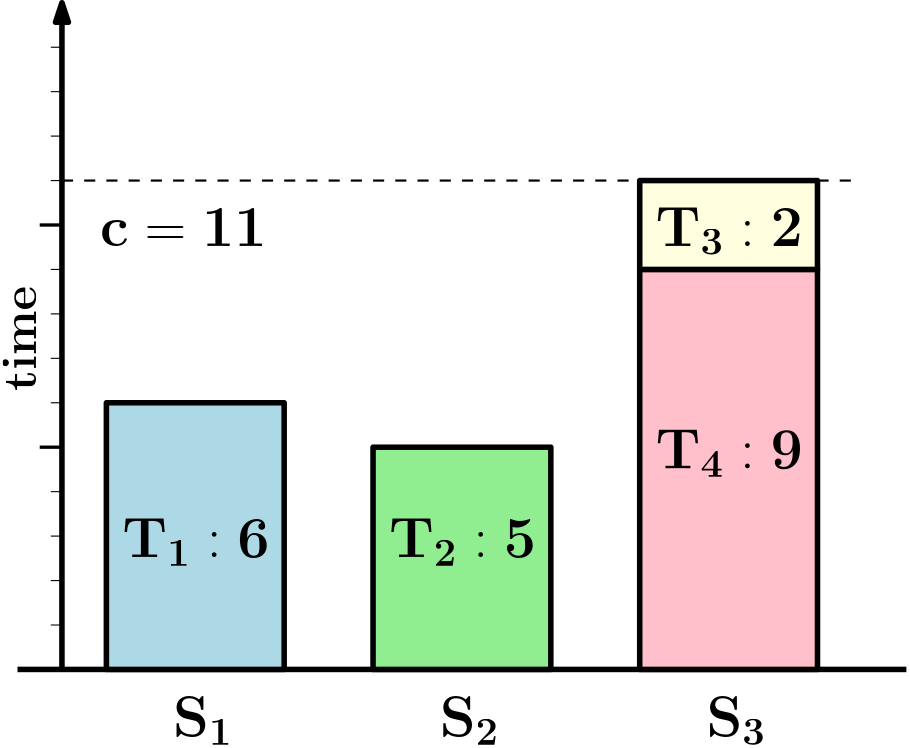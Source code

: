 <?xml version="1.0"?>
<!DOCTYPE ipe SYSTEM "ipe.dtd">
<ipe version="70206" creator="Ipe 7.2.7">
<info created="D:20170508184239" modified="D:20170509075434"/>
<ipestyle name="basic">
<symbol name="arrow/arc(spx)">
<path stroke="sym-stroke" fill="sym-stroke" pen="sym-pen">
0 0 m
-1 0.333 l
-1 -0.333 l
h
</path>
</symbol>
<symbol name="arrow/farc(spx)">
<path stroke="sym-stroke" fill="white" pen="sym-pen">
0 0 m
-1 0.333 l
-1 -0.333 l
h
</path>
</symbol>
<symbol name="arrow/ptarc(spx)">
<path stroke="sym-stroke" fill="sym-stroke" pen="sym-pen">
0 0 m
-1 0.333 l
-0.8 0 l
-1 -0.333 l
h
</path>
</symbol>
<symbol name="arrow/fptarc(spx)">
<path stroke="sym-stroke" fill="white" pen="sym-pen">
0 0 m
-1 0.333 l
-0.8 0 l
-1 -0.333 l
h
</path>
</symbol>
<symbol name="mark/circle(sx)" transformations="translations">
<path fill="sym-stroke">
0.6 0 0 0.6 0 0 e
0.4 0 0 0.4 0 0 e
</path>
</symbol>
<symbol name="mark/disk(sx)" transformations="translations">
<path fill="sym-stroke">
0.6 0 0 0.6 0 0 e
</path>
</symbol>
<symbol name="mark/fdisk(sfx)" transformations="translations">
<group>
<path fill="sym-fill">
0.5 0 0 0.5 0 0 e
</path>
<path fill="sym-stroke" fillrule="eofill">
0.6 0 0 0.6 0 0 e
0.4 0 0 0.4 0 0 e
</path>
</group>
</symbol>
<symbol name="mark/box(sx)" transformations="translations">
<path fill="sym-stroke" fillrule="eofill">
-0.6 -0.6 m
0.6 -0.6 l
0.6 0.6 l
-0.6 0.6 l
h
-0.4 -0.4 m
0.4 -0.4 l
0.4 0.4 l
-0.4 0.4 l
h
</path>
</symbol>
<symbol name="mark/square(sx)" transformations="translations">
<path fill="sym-stroke">
-0.6 -0.6 m
0.6 -0.6 l
0.6 0.6 l
-0.6 0.6 l
h
</path>
</symbol>
<symbol name="mark/fsquare(sfx)" transformations="translations">
<group>
<path fill="sym-fill">
-0.5 -0.5 m
0.5 -0.5 l
0.5 0.5 l
-0.5 0.5 l
h
</path>
<path fill="sym-stroke" fillrule="eofill">
-0.6 -0.6 m
0.6 -0.6 l
0.6 0.6 l
-0.6 0.6 l
h
-0.4 -0.4 m
0.4 -0.4 l
0.4 0.4 l
-0.4 0.4 l
h
</path>
</group>
</symbol>
<symbol name="mark/cross(sx)" transformations="translations">
<group>
<path fill="sym-stroke">
-0.43 -0.57 m
0.57 0.43 l
0.43 0.57 l
-0.57 -0.43 l
h
</path>
<path fill="sym-stroke">
-0.43 0.57 m
0.57 -0.43 l
0.43 -0.57 l
-0.57 0.43 l
h
</path>
</group>
</symbol>
<symbol name="arrow/fnormal(spx)">
<path stroke="sym-stroke" fill="white" pen="sym-pen">
0 0 m
-1 0.333 l
-1 -0.333 l
h
</path>
</symbol>
<symbol name="arrow/pointed(spx)">
<path stroke="sym-stroke" fill="sym-stroke" pen="sym-pen">
0 0 m
-1 0.333 l
-0.8 0 l
-1 -0.333 l
h
</path>
</symbol>
<symbol name="arrow/fpointed(spx)">
<path stroke="sym-stroke" fill="white" pen="sym-pen">
0 0 m
-1 0.333 l
-0.8 0 l
-1 -0.333 l
h
</path>
</symbol>
<symbol name="arrow/linear(spx)">
<path stroke="sym-stroke" pen="sym-pen">
-1 0.333 m
0 0 l
-1 -0.333 l
</path>
</symbol>
<symbol name="arrow/fdouble(spx)">
<path stroke="sym-stroke" fill="white" pen="sym-pen">
0 0 m
-1 0.333 l
-1 -0.333 l
h
-1 0 m
-2 0.333 l
-2 -0.333 l
h
</path>
</symbol>
<symbol name="arrow/double(spx)">
<path stroke="sym-stroke" fill="sym-stroke" pen="sym-pen">
0 0 m
-1 0.333 l
-1 -0.333 l
h
-1 0 m
-2 0.333 l
-2 -0.333 l
h
</path>
</symbol>
<pen name="heavier" value="0.8"/>
<pen name="fat" value="1.2"/>
<pen name="ultrafat" value="2"/>
<symbolsize name="large" value="5"/>
<symbolsize name="small" value="2"/>
<symbolsize name="tiny" value="1.1"/>
<arrowsize name="large" value="10"/>
<arrowsize name="small" value="5"/>
<arrowsize name="tiny" value="3"/>
<color name="red" value="1 0 0"/>
<color name="green" value="0 1 0"/>
<color name="blue" value="0 0 1"/>
<color name="yellow" value="1 1 0"/>
<color name="orange" value="1 0.647 0"/>
<color name="gold" value="1 0.843 0"/>
<color name="purple" value="0.627 0.125 0.941"/>
<color name="gray" value="0.745"/>
<color name="brown" value="0.647 0.165 0.165"/>
<color name="navy" value="0 0 0.502"/>
<color name="pink" value="1 0.753 0.796"/>
<color name="seagreen" value="0.18 0.545 0.341"/>
<color name="turquoise" value="0.251 0.878 0.816"/>
<color name="violet" value="0.933 0.51 0.933"/>
<color name="darkblue" value="0 0 0.545"/>
<color name="darkcyan" value="0 0.545 0.545"/>
<color name="darkgray" value="0.663"/>
<color name="darkgreen" value="0 0.392 0"/>
<color name="darkmagenta" value="0.545 0 0.545"/>
<color name="darkorange" value="1 0.549 0"/>
<color name="darkred" value="0.545 0 0"/>
<color name="lightblue" value="0.678 0.847 0.902"/>
<color name="lightcyan" value="0.878 1 1"/>
<color name="lightgray" value="0.827"/>
<color name="lightgreen" value="0.565 0.933 0.565"/>
<color name="lightyellow" value="1 1 0.878"/>
<dashstyle name="dashed" value="[4] 0"/>
<dashstyle name="dotted" value="[1 3] 0"/>
<dashstyle name="dash dotted" value="[4 2 1 2] 0"/>
<dashstyle name="dash dot dotted" value="[4 2 1 2 1 2] 0"/>
<textsize name="large" value="\large"/>
<textsize name="Large" value="\Large"/>
<textsize name="LARGE" value="\LARGE"/>
<textsize name="huge" value="\huge"/>
<textsize name="Huge" value="\Huge"/>
<textsize name="small" value="\small"/>
<textsize name="footnote" value="\footnotesize"/>
<textsize name="tiny" value="\tiny"/>
<textstyle name="center" begin="\begin{center}" end="\end{center}"/>
<textstyle name="itemize" begin="\begin{itemize}" end="\end{itemize}"/>
<textstyle name="item" begin="\begin{itemize}\item{}" end="\end{itemize}"/>
<gridsize name="4 pts" value="4"/>
<gridsize name="8 pts (~3 mm)" value="8"/>
<gridsize name="16 pts (~6 mm)" value="16"/>
<gridsize name="32 pts (~12 mm)" value="32"/>
<gridsize name="10 pts (~3.5 mm)" value="10"/>
<gridsize name="20 pts (~7 mm)" value="20"/>
<gridsize name="14 pts (~5 mm)" value="14"/>
<gridsize name="28 pts (~10 mm)" value="28"/>
<gridsize name="56 pts (~20 mm)" value="56"/>
<anglesize name="90 deg" value="90"/>
<anglesize name="60 deg" value="60"/>
<anglesize name="45 deg" value="45"/>
<anglesize name="30 deg" value="30"/>
<anglesize name="22.5 deg" value="22.5"/>
<opacity name="10%" value="0.1"/>
<opacity name="30%" value="0.3"/>
<opacity name="50%" value="0.5"/>
<opacity name="75%" value="0.75"/>
<tiling name="falling" angle="-60" step="4" width="1"/>
<tiling name="rising" angle="30" step="4" width="1"/>
</ipestyle>
<page>
<layer name="alpha"/>
<view layers="alpha" active="alpha"/>
<path layer="alpha" matrix="0.833333 0 0 1 10.6667 0" stroke="black" pen="ultrafat">
64 576 m
448 576 l
448 576 l
</path>
<path stroke="black" fill="lightblue" pen="ultrafat">
96 576 m
96 672 l
160 672 l
160 576 l
h
</path>
<path stroke="black" fill="lightgreen" pen="ultrafat">
192 576 m
192 656 l
256 656 l
256 576 l
h
</path>
<path matrix="1 0 0 0.9 0 57.6" stroke="black" fill="pink" pen="ultrafat">
288 576 m
288 736 l
352 736 l
352 576 l
h
</path>
<path matrix="1 0 0 1 0 -16" stroke="black" fill="lightyellow" pen="ultrafat">
288 736 m
288 768 l
352 768 l
352 736 l
h
</path>
<text matrix="1 0 0 1 -8 -8" transformations="translations" pos="128 560" stroke="black" type="label" width="21.482" height="14.176" depth="3.1" valign="baseline" size="huge" style="math">\bf{S_1}</text>
<text matrix="1 0 0 1 88 -8" transformations="translations" pos="128 560" stroke="black" type="label" width="21.482" height="14.176" depth="3.1" valign="baseline" size="huge" style="math">\bf{S_2}</text>
<text matrix="1 0 0 1 184 -8" transformations="translations" pos="128 560" stroke="black" type="label" width="21.482" height="14.176" depth="3.1" valign="baseline" size="huge" style="math">\bf{S_3}</text>
<text matrix="1 0 0 1 -26.2946 -7.54108" transformations="translations" pos="128 624" stroke="black" type="label" width="52.994" height="14.176" depth="3.1" valign="baseline" size="huge" style="math">\bf{T_1:6}</text>
<text matrix="1 0 0 1 69.7054 -7.54108" transformations="translations" pos="128 624" stroke="black" type="label" width="52.994" height="14.176" depth="3.1" valign="baseline" size="huge" style="math">\bf{T_2:5}</text>
<text matrix="1 0 0 1 165.705 24.4589" transformations="translations" pos="128 624" stroke="black" type="label" width="52.994" height="14.176" depth="3.1" valign="baseline" size="huge" style="math">\bf{T_4:9}</text>
<text matrix="1 0 0 1 165.705 104.459" transformations="translations" pos="128 624" stroke="black" type="label" width="52.994" height="14.176" depth="3.1" valign="baseline" size="huge" style="math">\bf{T_3:2}</text>
<path matrix="1 0 0 1 0 -16" stroke="black" fill="lightyellow" dash="dashed" pen="heavier">
80 768 m
368 768 l
</path>
<text matrix="1 0 0 1 -34.2946 104.459" transformations="translations" pos="128 624" stroke="black" type="label" width="59.929" height="13.316" depth="0" valign="baseline" size="huge" style="math">\bf{c=11}</text>
<path stroke="black" pen="ultrafat" arrow="normal/normal">
80 576 m
80 816 l
</path>
<path stroke="black" pen="fat">
80 736 m
72 736 l
</path>
<path stroke="black" pen="fat">
80 656 m
72 656 l
</path>
<path stroke="black">
80 592 m
76 592 l
</path>
<path stroke="black">
80 608 m
76 608 l
</path>
<path stroke="black">
80 624 m
76 624 l
</path>
<path stroke="black">
80 640 m
76 640 l
</path>
<path stroke="black">
80 672 m
76 672 l
76 672 l
</path>
<path stroke="black">
80 688 m
76 688 l
</path>
<path stroke="black">
80 704 m
76 704 l
</path>
<path stroke="black">
80 720 m
76 720 l
</path>
<path matrix="1 0 0 1 0 32" stroke="black">
80 720 m
76 720 l
</path>
<path matrix="1 0 0 1 0 48" stroke="black">
80 720 m
76 720 l
</path>
<path matrix="1 0 0 1 0 64" stroke="black">
80 720 m
76 720 l
</path>
<path matrix="1 0 0 1 0 80" stroke="black">
80 720 m
76 720 l
</path>
<text matrix="0.00181316 0.999998 -0.999998 0.00181316 742.533 607.016" pos="68 672" stroke="black" type="label" width="37.888" height="11.955" depth="0" valign="baseline" size="LARGE">\bf{time}</text>
</page>
</ipe>
